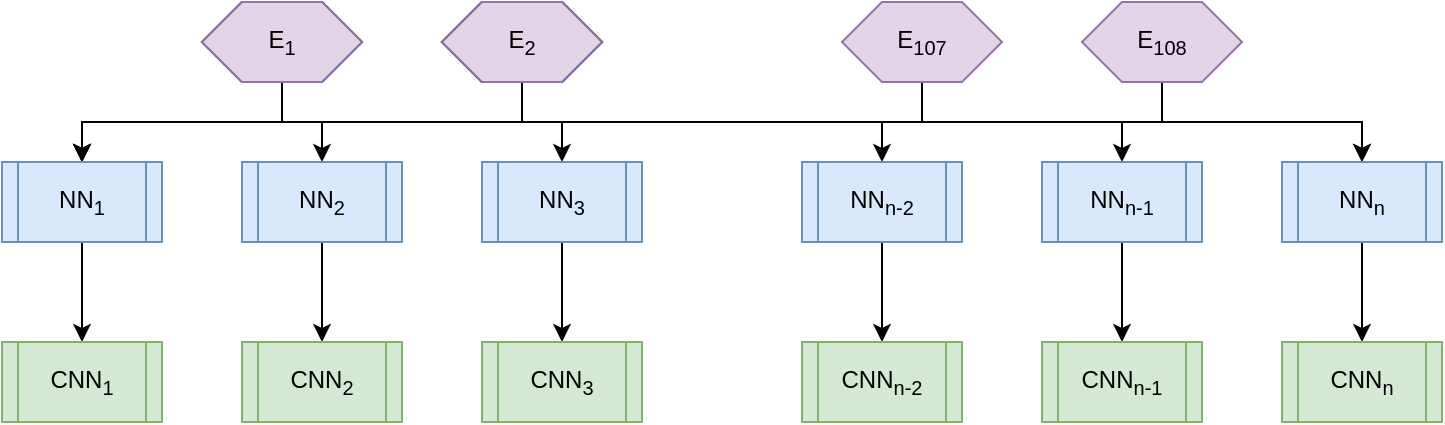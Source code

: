 <mxfile version="14.4.3" type="device"><diagram id="2QS2NtkVW6JpKCElRKv-" name="Page-1"><mxGraphModel dx="782" dy="404" grid="1" gridSize="10" guides="1" tooltips="1" connect="1" arrows="1" fold="1" page="1" pageScale="1" pageWidth="827" pageHeight="1169" math="0" shadow="0"><root><mxCell id="0"/><mxCell id="1" parent="0"/><mxCell id="_0nxpsitU_zxHw3EDj5e-1" value="E&lt;sub&gt;1&lt;/sub&gt;" style="shape=hexagon;perimeter=hexagonPerimeter2;whiteSpace=wrap;html=1;fixedSize=1;" vertex="1" parent="1"><mxGeometry x="160" y="40" width="80" height="40" as="geometry"/></mxCell><mxCell id="_0nxpsitU_zxHw3EDj5e-53" style="edgeStyle=orthogonalEdgeStyle;rounded=0;orthogonalLoop=1;jettySize=auto;html=1;entryX=0.5;entryY=0;entryDx=0;entryDy=0;" edge="1" parent="1" source="_0nxpsitU_zxHw3EDj5e-2" target="_0nxpsitU_zxHw3EDj5e-35"><mxGeometry relative="1" as="geometry"><Array as="points"><mxPoint x="200" y="100"/><mxPoint x="100" y="100"/></Array></mxGeometry></mxCell><mxCell id="_0nxpsitU_zxHw3EDj5e-57" style="edgeStyle=orthogonalEdgeStyle;rounded=0;orthogonalLoop=1;jettySize=auto;html=1;entryX=0.5;entryY=0;entryDx=0;entryDy=0;" edge="1" parent="1" source="_0nxpsitU_zxHw3EDj5e-2" target="_0nxpsitU_zxHw3EDj5e-38"><mxGeometry relative="1" as="geometry"><Array as="points"><mxPoint x="200" y="100"/><mxPoint x="740" y="100"/></Array></mxGeometry></mxCell><mxCell id="_0nxpsitU_zxHw3EDj5e-58" style="edgeStyle=orthogonalEdgeStyle;rounded=0;orthogonalLoop=1;jettySize=auto;html=1;entryX=0.5;entryY=0;entryDx=0;entryDy=0;" edge="1" parent="1" source="_0nxpsitU_zxHw3EDj5e-2" target="_0nxpsitU_zxHw3EDj5e-36"><mxGeometry relative="1" as="geometry"/></mxCell><mxCell id="_0nxpsitU_zxHw3EDj5e-2" value="E&lt;sub&gt;1&lt;/sub&gt;" style="shape=hexagon;perimeter=hexagonPerimeter2;whiteSpace=wrap;html=1;fixedSize=1;fillColor=#e1d5e7;strokeColor=#9673a6;" vertex="1" parent="1"><mxGeometry x="160" y="40" width="80" height="40" as="geometry"/></mxCell><mxCell id="_0nxpsitU_zxHw3EDj5e-3" value="E&lt;sub&gt;2&lt;/sub&gt;" style="shape=hexagon;perimeter=hexagonPerimeter2;whiteSpace=wrap;html=1;fixedSize=1;" vertex="1" parent="1"><mxGeometry x="280" y="40" width="80" height="40" as="geometry"/></mxCell><mxCell id="_0nxpsitU_zxHw3EDj5e-4" value="E&lt;sub&gt;2&lt;/sub&gt;" style="shape=hexagon;perimeter=hexagonPerimeter2;whiteSpace=wrap;html=1;fixedSize=1;" vertex="1" parent="1"><mxGeometry x="280" y="40" width="80" height="40" as="geometry"/></mxCell><mxCell id="_0nxpsitU_zxHw3EDj5e-54" style="edgeStyle=orthogonalEdgeStyle;rounded=0;orthogonalLoop=1;jettySize=auto;html=1;" edge="1" parent="1" source="_0nxpsitU_zxHw3EDj5e-5" target="_0nxpsitU_zxHw3EDj5e-35"><mxGeometry relative="1" as="geometry"><Array as="points"><mxPoint x="320" y="100"/><mxPoint x="100" y="100"/></Array></mxGeometry></mxCell><mxCell id="_0nxpsitU_zxHw3EDj5e-59" style="edgeStyle=orthogonalEdgeStyle;rounded=0;orthogonalLoop=1;jettySize=auto;html=1;entryX=0.5;entryY=0;entryDx=0;entryDy=0;" edge="1" parent="1" source="_0nxpsitU_zxHw3EDj5e-5" target="_0nxpsitU_zxHw3EDj5e-37"><mxGeometry relative="1" as="geometry"/></mxCell><mxCell id="_0nxpsitU_zxHw3EDj5e-5" value="E&lt;sub&gt;2&lt;/sub&gt;" style="shape=hexagon;perimeter=hexagonPerimeter2;whiteSpace=wrap;html=1;fixedSize=1;fillColor=#e1d5e7;strokeColor=#9673a6;" vertex="1" parent="1"><mxGeometry x="280" y="40" width="80" height="40" as="geometry"/></mxCell><mxCell id="_0nxpsitU_zxHw3EDj5e-55" style="edgeStyle=orthogonalEdgeStyle;rounded=0;orthogonalLoop=1;jettySize=auto;html=1;" edge="1" parent="1" source="_0nxpsitU_zxHw3EDj5e-6" target="_0nxpsitU_zxHw3EDj5e-35"><mxGeometry relative="1" as="geometry"><Array as="points"><mxPoint x="520" y="100"/><mxPoint x="100" y="100"/></Array></mxGeometry></mxCell><mxCell id="_0nxpsitU_zxHw3EDj5e-60" style="edgeStyle=orthogonalEdgeStyle;rounded=0;orthogonalLoop=1;jettySize=auto;html=1;entryX=0.5;entryY=0;entryDx=0;entryDy=0;" edge="1" parent="1" source="_0nxpsitU_zxHw3EDj5e-6" target="_0nxpsitU_zxHw3EDj5e-39"><mxGeometry relative="1" as="geometry"/></mxCell><mxCell id="_0nxpsitU_zxHw3EDj5e-6" value="E&lt;sub&gt;107&lt;/sub&gt;" style="shape=hexagon;perimeter=hexagonPerimeter2;whiteSpace=wrap;html=1;fixedSize=1;fillColor=#e1d5e7;strokeColor=#9673a6;" vertex="1" parent="1"><mxGeometry x="480" y="40" width="80" height="40" as="geometry"/></mxCell><mxCell id="_0nxpsitU_zxHw3EDj5e-56" style="edgeStyle=orthogonalEdgeStyle;rounded=0;orthogonalLoop=1;jettySize=auto;html=1;entryX=0.5;entryY=0;entryDx=0;entryDy=0;" edge="1" parent="1" source="_0nxpsitU_zxHw3EDj5e-9" target="_0nxpsitU_zxHw3EDj5e-35"><mxGeometry relative="1" as="geometry"><Array as="points"><mxPoint x="640" y="100"/><mxPoint x="100" y="100"/></Array></mxGeometry></mxCell><mxCell id="_0nxpsitU_zxHw3EDj5e-61" style="edgeStyle=orthogonalEdgeStyle;rounded=0;orthogonalLoop=1;jettySize=auto;html=1;entryX=0.5;entryY=0;entryDx=0;entryDy=0;" edge="1" parent="1" source="_0nxpsitU_zxHw3EDj5e-9" target="_0nxpsitU_zxHw3EDj5e-40"><mxGeometry relative="1" as="geometry"/></mxCell><mxCell id="_0nxpsitU_zxHw3EDj5e-62" style="edgeStyle=orthogonalEdgeStyle;rounded=0;orthogonalLoop=1;jettySize=auto;html=1;entryX=0.5;entryY=0;entryDx=0;entryDy=0;" edge="1" parent="1" source="_0nxpsitU_zxHw3EDj5e-9" target="_0nxpsitU_zxHw3EDj5e-38"><mxGeometry relative="1" as="geometry"><Array as="points"><mxPoint x="640" y="100"/><mxPoint x="740" y="100"/></Array></mxGeometry></mxCell><mxCell id="_0nxpsitU_zxHw3EDj5e-9" value="E&lt;sub&gt;108&lt;/sub&gt;" style="shape=hexagon;perimeter=hexagonPerimeter2;whiteSpace=wrap;html=1;fixedSize=1;fillColor=#e1d5e7;strokeColor=#9673a6;" vertex="1" parent="1"><mxGeometry x="600" y="40" width="80" height="40" as="geometry"/></mxCell><mxCell id="_0nxpsitU_zxHw3EDj5e-11" value="NN&lt;sub&gt;1&lt;/sub&gt;" style="shape=process;whiteSpace=wrap;html=1;backgroundOutline=1;" vertex="1" parent="1"><mxGeometry x="60" y="120" width="80" height="40" as="geometry"/></mxCell><mxCell id="_0nxpsitU_zxHw3EDj5e-12" value="NN&lt;sub&gt;1&lt;/sub&gt;" style="shape=process;whiteSpace=wrap;html=1;backgroundOutline=1;" vertex="1" parent="1"><mxGeometry x="180" y="120" width="80" height="40" as="geometry"/></mxCell><mxCell id="_0nxpsitU_zxHw3EDj5e-13" value="NN&lt;sub&gt;1&lt;/sub&gt;" style="shape=process;whiteSpace=wrap;html=1;backgroundOutline=1;" vertex="1" parent="1"><mxGeometry x="300" y="120" width="80" height="40" as="geometry"/></mxCell><mxCell id="_0nxpsitU_zxHw3EDj5e-14" value="NN&lt;sub&gt;1&lt;/sub&gt;" style="shape=process;whiteSpace=wrap;html=1;backgroundOutline=1;" vertex="1" parent="1"><mxGeometry x="700" y="120" width="80" height="40" as="geometry"/></mxCell><mxCell id="_0nxpsitU_zxHw3EDj5e-15" value="NN&lt;sub&gt;1&lt;/sub&gt;" style="shape=process;whiteSpace=wrap;html=1;backgroundOutline=1;" vertex="1" parent="1"><mxGeometry x="460" y="120" width="80" height="40" as="geometry"/></mxCell><mxCell id="_0nxpsitU_zxHw3EDj5e-16" value="NN&lt;sub&gt;1&lt;/sub&gt;" style="shape=process;whiteSpace=wrap;html=1;backgroundOutline=1;" vertex="1" parent="1"><mxGeometry x="580" y="120" width="80" height="40" as="geometry"/></mxCell><mxCell id="_0nxpsitU_zxHw3EDj5e-17" value="NN&lt;sub&gt;1&lt;/sub&gt;" style="shape=process;whiteSpace=wrap;html=1;backgroundOutline=1;" vertex="1" parent="1"><mxGeometry x="60" y="120" width="80" height="40" as="geometry"/></mxCell><mxCell id="_0nxpsitU_zxHw3EDj5e-18" value="NN&lt;sub&gt;2&lt;/sub&gt;" style="shape=process;whiteSpace=wrap;html=1;backgroundOutline=1;" vertex="1" parent="1"><mxGeometry x="180" y="120" width="80" height="40" as="geometry"/></mxCell><mxCell id="_0nxpsitU_zxHw3EDj5e-19" value="NN&lt;sub&gt;3&lt;/sub&gt;" style="shape=process;whiteSpace=wrap;html=1;backgroundOutline=1;" vertex="1" parent="1"><mxGeometry x="300" y="120" width="80" height="40" as="geometry"/></mxCell><mxCell id="_0nxpsitU_zxHw3EDj5e-20" value="NN&lt;sub&gt;n&lt;/sub&gt;" style="shape=process;whiteSpace=wrap;html=1;backgroundOutline=1;" vertex="1" parent="1"><mxGeometry x="700" y="120" width="80" height="40" as="geometry"/></mxCell><mxCell id="_0nxpsitU_zxHw3EDj5e-21" value="NN&lt;sub&gt;n-2&lt;/sub&gt;" style="shape=process;whiteSpace=wrap;html=1;backgroundOutline=1;" vertex="1" parent="1"><mxGeometry x="460" y="120" width="80" height="40" as="geometry"/></mxCell><mxCell id="_0nxpsitU_zxHw3EDj5e-22" value="NN&lt;sub&gt;n-1&lt;/sub&gt;" style="shape=process;whiteSpace=wrap;html=1;backgroundOutline=1;" vertex="1" parent="1"><mxGeometry x="580" y="120" width="80" height="40" as="geometry"/></mxCell><mxCell id="_0nxpsitU_zxHw3EDj5e-29" value="NN&lt;sub&gt;1&lt;/sub&gt;" style="shape=process;whiteSpace=wrap;html=1;backgroundOutline=1;" vertex="1" parent="1"><mxGeometry x="60" y="120" width="80" height="40" as="geometry"/></mxCell><mxCell id="_0nxpsitU_zxHw3EDj5e-30" value="NN&lt;sub&gt;1&lt;/sub&gt;" style="shape=process;whiteSpace=wrap;html=1;backgroundOutline=1;" vertex="1" parent="1"><mxGeometry x="180" y="120" width="80" height="40" as="geometry"/></mxCell><mxCell id="_0nxpsitU_zxHw3EDj5e-31" value="NN&lt;sub&gt;1&lt;/sub&gt;" style="shape=process;whiteSpace=wrap;html=1;backgroundOutline=1;" vertex="1" parent="1"><mxGeometry x="300" y="120" width="80" height="40" as="geometry"/></mxCell><mxCell id="_0nxpsitU_zxHw3EDj5e-32" value="NN&lt;sub&gt;1&lt;/sub&gt;" style="shape=process;whiteSpace=wrap;html=1;backgroundOutline=1;" vertex="1" parent="1"><mxGeometry x="700" y="120" width="80" height="40" as="geometry"/></mxCell><mxCell id="_0nxpsitU_zxHw3EDj5e-33" value="NN&lt;sub&gt;1&lt;/sub&gt;" style="shape=process;whiteSpace=wrap;html=1;backgroundOutline=1;" vertex="1" parent="1"><mxGeometry x="460" y="120" width="80" height="40" as="geometry"/></mxCell><mxCell id="_0nxpsitU_zxHw3EDj5e-34" value="NN&lt;sub&gt;1&lt;/sub&gt;" style="shape=process;whiteSpace=wrap;html=1;backgroundOutline=1;" vertex="1" parent="1"><mxGeometry x="580" y="120" width="80" height="40" as="geometry"/></mxCell><mxCell id="_0nxpsitU_zxHw3EDj5e-63" style="edgeStyle=orthogonalEdgeStyle;rounded=0;orthogonalLoop=1;jettySize=auto;html=1;" edge="1" parent="1" source="_0nxpsitU_zxHw3EDj5e-35" target="_0nxpsitU_zxHw3EDj5e-47"><mxGeometry relative="1" as="geometry"/></mxCell><mxCell id="_0nxpsitU_zxHw3EDj5e-35" value="NN&lt;sub&gt;1&lt;/sub&gt;" style="shape=process;whiteSpace=wrap;html=1;backgroundOutline=1;fillColor=#dae8fc;strokeColor=#6c8ebf;" vertex="1" parent="1"><mxGeometry x="60" y="120" width="80" height="40" as="geometry"/></mxCell><mxCell id="_0nxpsitU_zxHw3EDj5e-64" style="edgeStyle=orthogonalEdgeStyle;rounded=0;orthogonalLoop=1;jettySize=auto;html=1;entryX=0.5;entryY=0;entryDx=0;entryDy=0;" edge="1" parent="1" source="_0nxpsitU_zxHw3EDj5e-36" target="_0nxpsitU_zxHw3EDj5e-48"><mxGeometry relative="1" as="geometry"/></mxCell><mxCell id="_0nxpsitU_zxHw3EDj5e-36" value="NN&lt;sub&gt;2&lt;/sub&gt;" style="shape=process;whiteSpace=wrap;html=1;backgroundOutline=1;fillColor=#dae8fc;strokeColor=#6c8ebf;" vertex="1" parent="1"><mxGeometry x="180" y="120" width="80" height="40" as="geometry"/></mxCell><mxCell id="_0nxpsitU_zxHw3EDj5e-65" style="edgeStyle=orthogonalEdgeStyle;rounded=0;orthogonalLoop=1;jettySize=auto;html=1;entryX=0.5;entryY=0;entryDx=0;entryDy=0;" edge="1" parent="1" source="_0nxpsitU_zxHw3EDj5e-37" target="_0nxpsitU_zxHw3EDj5e-49"><mxGeometry relative="1" as="geometry"/></mxCell><mxCell id="_0nxpsitU_zxHw3EDj5e-37" value="NN&lt;sub&gt;3&lt;/sub&gt;" style="shape=process;whiteSpace=wrap;html=1;backgroundOutline=1;fillColor=#dae8fc;strokeColor=#6c8ebf;" vertex="1" parent="1"><mxGeometry x="300" y="120" width="80" height="40" as="geometry"/></mxCell><mxCell id="_0nxpsitU_zxHw3EDj5e-68" style="edgeStyle=orthogonalEdgeStyle;rounded=0;orthogonalLoop=1;jettySize=auto;html=1;entryX=0.5;entryY=0;entryDx=0;entryDy=0;" edge="1" parent="1" source="_0nxpsitU_zxHw3EDj5e-38" target="_0nxpsitU_zxHw3EDj5e-50"><mxGeometry relative="1" as="geometry"/></mxCell><mxCell id="_0nxpsitU_zxHw3EDj5e-38" value="NN&lt;sub&gt;n&lt;/sub&gt;" style="shape=process;whiteSpace=wrap;html=1;backgroundOutline=1;fillColor=#dae8fc;strokeColor=#6c8ebf;" vertex="1" parent="1"><mxGeometry x="700" y="120" width="80" height="40" as="geometry"/></mxCell><mxCell id="_0nxpsitU_zxHw3EDj5e-66" style="edgeStyle=orthogonalEdgeStyle;rounded=0;orthogonalLoop=1;jettySize=auto;html=1;" edge="1" parent="1" source="_0nxpsitU_zxHw3EDj5e-39" target="_0nxpsitU_zxHw3EDj5e-51"><mxGeometry relative="1" as="geometry"/></mxCell><mxCell id="_0nxpsitU_zxHw3EDj5e-39" value="NN&lt;sub&gt;n-2&lt;/sub&gt;" style="shape=process;whiteSpace=wrap;html=1;backgroundOutline=1;fillColor=#dae8fc;strokeColor=#6c8ebf;" vertex="1" parent="1"><mxGeometry x="460" y="120" width="80" height="40" as="geometry"/></mxCell><mxCell id="_0nxpsitU_zxHw3EDj5e-67" style="edgeStyle=orthogonalEdgeStyle;rounded=0;orthogonalLoop=1;jettySize=auto;html=1;entryX=0.5;entryY=0;entryDx=0;entryDy=0;" edge="1" parent="1" source="_0nxpsitU_zxHw3EDj5e-40" target="_0nxpsitU_zxHw3EDj5e-52"><mxGeometry relative="1" as="geometry"/></mxCell><mxCell id="_0nxpsitU_zxHw3EDj5e-40" value="NN&lt;sub&gt;n-1&lt;/sub&gt;" style="shape=process;whiteSpace=wrap;html=1;backgroundOutline=1;fillColor=#dae8fc;strokeColor=#6c8ebf;" vertex="1" parent="1"><mxGeometry x="580" y="120" width="80" height="40" as="geometry"/></mxCell><mxCell id="_0nxpsitU_zxHw3EDj5e-41" value="NN&lt;sub&gt;1&lt;/sub&gt;" style="shape=process;whiteSpace=wrap;html=1;backgroundOutline=1;" vertex="1" parent="1"><mxGeometry x="60" y="210" width="80" height="40" as="geometry"/></mxCell><mxCell id="_0nxpsitU_zxHw3EDj5e-42" value="NN&lt;sub&gt;1&lt;/sub&gt;" style="shape=process;whiteSpace=wrap;html=1;backgroundOutline=1;" vertex="1" parent="1"><mxGeometry x="180" y="210" width="80" height="40" as="geometry"/></mxCell><mxCell id="_0nxpsitU_zxHw3EDj5e-43" value="NN&lt;sub&gt;1&lt;/sub&gt;" style="shape=process;whiteSpace=wrap;html=1;backgroundOutline=1;" vertex="1" parent="1"><mxGeometry x="300" y="210" width="80" height="40" as="geometry"/></mxCell><mxCell id="_0nxpsitU_zxHw3EDj5e-44" value="NN&lt;sub&gt;1&lt;/sub&gt;" style="shape=process;whiteSpace=wrap;html=1;backgroundOutline=1;" vertex="1" parent="1"><mxGeometry x="700" y="210" width="80" height="40" as="geometry"/></mxCell><mxCell id="_0nxpsitU_zxHw3EDj5e-45" value="NN&lt;sub&gt;1&lt;/sub&gt;" style="shape=process;whiteSpace=wrap;html=1;backgroundOutline=1;" vertex="1" parent="1"><mxGeometry x="460" y="210" width="80" height="40" as="geometry"/></mxCell><mxCell id="_0nxpsitU_zxHw3EDj5e-46" value="NN&lt;sub&gt;1&lt;/sub&gt;" style="shape=process;whiteSpace=wrap;html=1;backgroundOutline=1;" vertex="1" parent="1"><mxGeometry x="580" y="210" width="80" height="40" as="geometry"/></mxCell><mxCell id="_0nxpsitU_zxHw3EDj5e-47" value="CNN&lt;sub&gt;1&lt;/sub&gt;" style="shape=process;whiteSpace=wrap;html=1;backgroundOutline=1;fillColor=#d5e8d4;strokeColor=#82b366;" vertex="1" parent="1"><mxGeometry x="60" y="210" width="80" height="40" as="geometry"/></mxCell><mxCell id="_0nxpsitU_zxHw3EDj5e-48" value="CNN&lt;sub&gt;2&lt;/sub&gt;" style="shape=process;whiteSpace=wrap;html=1;backgroundOutline=1;fillColor=#d5e8d4;strokeColor=#82b366;" vertex="1" parent="1"><mxGeometry x="180" y="210" width="80" height="40" as="geometry"/></mxCell><mxCell id="_0nxpsitU_zxHw3EDj5e-49" value="CNN&lt;sub&gt;3&lt;/sub&gt;" style="shape=process;whiteSpace=wrap;html=1;backgroundOutline=1;fillColor=#d5e8d4;strokeColor=#82b366;" vertex="1" parent="1"><mxGeometry x="300" y="210" width="80" height="40" as="geometry"/></mxCell><mxCell id="_0nxpsitU_zxHw3EDj5e-50" value="CNN&lt;sub&gt;n&lt;/sub&gt;" style="shape=process;whiteSpace=wrap;html=1;backgroundOutline=1;fillColor=#d5e8d4;strokeColor=#82b366;" vertex="1" parent="1"><mxGeometry x="700" y="210" width="80" height="40" as="geometry"/></mxCell><mxCell id="_0nxpsitU_zxHw3EDj5e-51" value="CNN&lt;sub&gt;n-2&lt;/sub&gt;" style="shape=process;whiteSpace=wrap;html=1;backgroundOutline=1;fillColor=#d5e8d4;strokeColor=#82b366;" vertex="1" parent="1"><mxGeometry x="460" y="210" width="80" height="40" as="geometry"/></mxCell><mxCell id="_0nxpsitU_zxHw3EDj5e-52" value="CNN&lt;sub&gt;n-1&lt;/sub&gt;" style="shape=process;whiteSpace=wrap;html=1;backgroundOutline=1;fillColor=#d5e8d4;strokeColor=#82b366;" vertex="1" parent="1"><mxGeometry x="580" y="210" width="80" height="40" as="geometry"/></mxCell></root></mxGraphModel></diagram></mxfile>